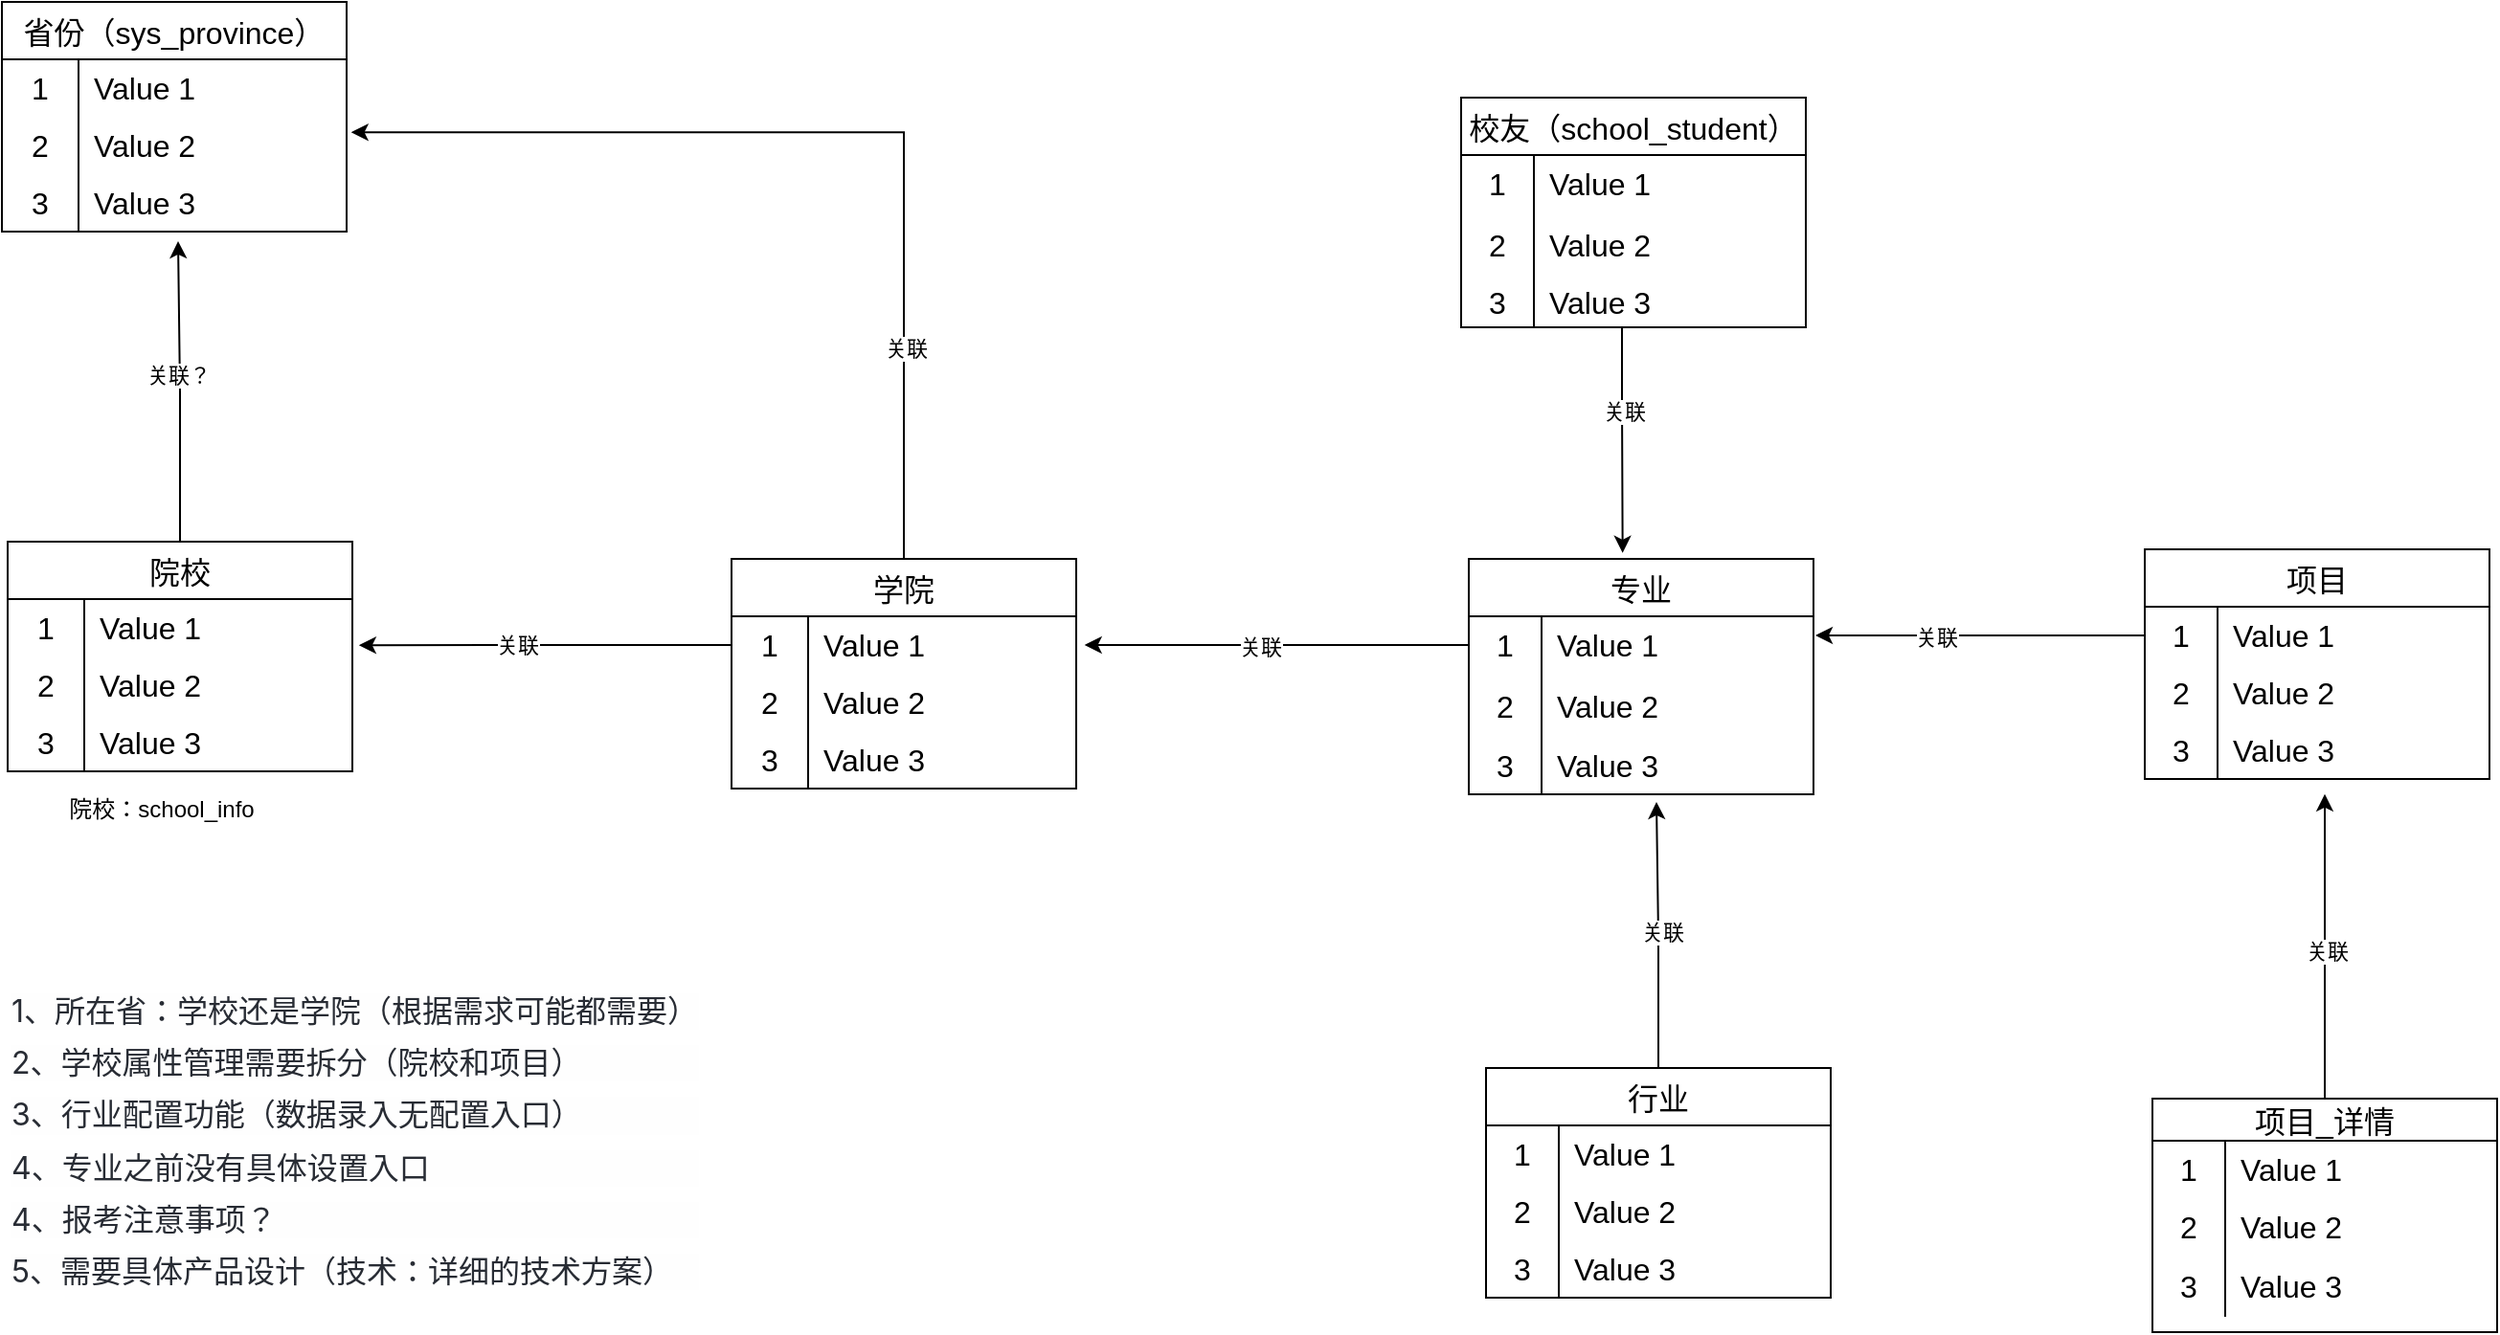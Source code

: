 <mxfile version="24.6.4" type="github">
  <diagram name="第 1 页" id="_2S_l4udbr8_1Qi7zx12">
    <mxGraphModel dx="2047" dy="893" grid="0" gridSize="10" guides="1" tooltips="1" connect="1" arrows="1" fold="1" page="0" pageScale="1" pageWidth="827" pageHeight="1169" math="0" shadow="0">
      <root>
        <mxCell id="0" />
        <mxCell id="1" parent="0" />
        <mxCell id="Lr1y2U5d5tynOkp158Cg-46" style="edgeStyle=orthogonalEdgeStyle;rounded=0;orthogonalLoop=1;jettySize=auto;html=1;" edge="1" parent="1" source="Lr1y2U5d5tynOkp158Cg-15">
          <mxGeometry relative="1" as="geometry">
            <mxPoint x="-40" y="168" as="targetPoint" />
          </mxGeometry>
        </mxCell>
        <mxCell id="Lr1y2U5d5tynOkp158Cg-47" value="关联？" style="edgeLabel;html=1;align=center;verticalAlign=middle;resizable=0;points=[];" vertex="1" connectable="0" parent="Lr1y2U5d5tynOkp158Cg-46">
          <mxGeometry x="0.11" y="1" relative="1" as="geometry">
            <mxPoint as="offset" />
          </mxGeometry>
        </mxCell>
        <mxCell id="Lr1y2U5d5tynOkp158Cg-15" value="院校" style="shape=table;startSize=30;container=1;collapsible=0;childLayout=tableLayout;fixedRows=1;rowLines=0;fontStyle=0;strokeColor=default;fontSize=16;" vertex="1" parent="1">
          <mxGeometry x="-129" y="325" width="180" height="120" as="geometry" />
        </mxCell>
        <mxCell id="Lr1y2U5d5tynOkp158Cg-16" value="" style="shape=tableRow;horizontal=0;startSize=0;swimlaneHead=0;swimlaneBody=0;top=0;left=0;bottom=0;right=0;collapsible=0;dropTarget=0;fillColor=none;points=[[0,0.5],[1,0.5]];portConstraint=eastwest;strokeColor=inherit;fontSize=16;" vertex="1" parent="Lr1y2U5d5tynOkp158Cg-15">
          <mxGeometry y="30" width="180" height="30" as="geometry" />
        </mxCell>
        <mxCell id="Lr1y2U5d5tynOkp158Cg-17" value="1" style="shape=partialRectangle;html=1;whiteSpace=wrap;connectable=0;fillColor=none;top=0;left=0;bottom=0;right=0;overflow=hidden;pointerEvents=1;strokeColor=inherit;fontSize=16;" vertex="1" parent="Lr1y2U5d5tynOkp158Cg-16">
          <mxGeometry width="40" height="30" as="geometry">
            <mxRectangle width="40" height="30" as="alternateBounds" />
          </mxGeometry>
        </mxCell>
        <mxCell id="Lr1y2U5d5tynOkp158Cg-18" value="Value 1" style="shape=partialRectangle;html=1;whiteSpace=wrap;connectable=0;fillColor=none;top=0;left=0;bottom=0;right=0;align=left;spacingLeft=6;overflow=hidden;strokeColor=inherit;fontSize=16;" vertex="1" parent="Lr1y2U5d5tynOkp158Cg-16">
          <mxGeometry x="40" width="140" height="30" as="geometry">
            <mxRectangle width="140" height="30" as="alternateBounds" />
          </mxGeometry>
        </mxCell>
        <mxCell id="Lr1y2U5d5tynOkp158Cg-19" value="" style="shape=tableRow;horizontal=0;startSize=0;swimlaneHead=0;swimlaneBody=0;top=0;left=0;bottom=0;right=0;collapsible=0;dropTarget=0;fillColor=none;points=[[0,0.5],[1,0.5]];portConstraint=eastwest;strokeColor=inherit;fontSize=16;" vertex="1" parent="Lr1y2U5d5tynOkp158Cg-15">
          <mxGeometry y="60" width="180" height="30" as="geometry" />
        </mxCell>
        <mxCell id="Lr1y2U5d5tynOkp158Cg-20" value="2" style="shape=partialRectangle;html=1;whiteSpace=wrap;connectable=0;fillColor=none;top=0;left=0;bottom=0;right=0;overflow=hidden;strokeColor=inherit;fontSize=16;" vertex="1" parent="Lr1y2U5d5tynOkp158Cg-19">
          <mxGeometry width="40" height="30" as="geometry">
            <mxRectangle width="40" height="30" as="alternateBounds" />
          </mxGeometry>
        </mxCell>
        <mxCell id="Lr1y2U5d5tynOkp158Cg-21" value="Value 2" style="shape=partialRectangle;html=1;whiteSpace=wrap;connectable=0;fillColor=none;top=0;left=0;bottom=0;right=0;align=left;spacingLeft=6;overflow=hidden;strokeColor=inherit;fontSize=16;" vertex="1" parent="Lr1y2U5d5tynOkp158Cg-19">
          <mxGeometry x="40" width="140" height="30" as="geometry">
            <mxRectangle width="140" height="30" as="alternateBounds" />
          </mxGeometry>
        </mxCell>
        <mxCell id="Lr1y2U5d5tynOkp158Cg-22" value="" style="shape=tableRow;horizontal=0;startSize=0;swimlaneHead=0;swimlaneBody=0;top=0;left=0;bottom=0;right=0;collapsible=0;dropTarget=0;fillColor=none;points=[[0,0.5],[1,0.5]];portConstraint=eastwest;strokeColor=inherit;fontSize=16;" vertex="1" parent="Lr1y2U5d5tynOkp158Cg-15">
          <mxGeometry y="90" width="180" height="30" as="geometry" />
        </mxCell>
        <mxCell id="Lr1y2U5d5tynOkp158Cg-23" value="3" style="shape=partialRectangle;html=1;whiteSpace=wrap;connectable=0;fillColor=none;top=0;left=0;bottom=0;right=0;overflow=hidden;strokeColor=inherit;fontSize=16;" vertex="1" parent="Lr1y2U5d5tynOkp158Cg-22">
          <mxGeometry width="40" height="30" as="geometry">
            <mxRectangle width="40" height="30" as="alternateBounds" />
          </mxGeometry>
        </mxCell>
        <mxCell id="Lr1y2U5d5tynOkp158Cg-24" value="Value 3" style="shape=partialRectangle;html=1;whiteSpace=wrap;connectable=0;fillColor=none;top=0;left=0;bottom=0;right=0;align=left;spacingLeft=6;overflow=hidden;strokeColor=inherit;fontSize=16;" vertex="1" parent="Lr1y2U5d5tynOkp158Cg-22">
          <mxGeometry x="40" width="140" height="30" as="geometry">
            <mxRectangle width="140" height="30" as="alternateBounds" />
          </mxGeometry>
        </mxCell>
        <mxCell id="Lr1y2U5d5tynOkp158Cg-36" value="省份（sys_province）" style="shape=table;startSize=30;container=1;collapsible=0;childLayout=tableLayout;fixedRows=1;rowLines=0;fontStyle=0;strokeColor=default;fontSize=16;" vertex="1" parent="1">
          <mxGeometry x="-132" y="43" width="180" height="120" as="geometry" />
        </mxCell>
        <mxCell id="Lr1y2U5d5tynOkp158Cg-37" value="" style="shape=tableRow;horizontal=0;startSize=0;swimlaneHead=0;swimlaneBody=0;top=0;left=0;bottom=0;right=0;collapsible=0;dropTarget=0;fillColor=none;points=[[0,0.5],[1,0.5]];portConstraint=eastwest;strokeColor=inherit;fontSize=16;" vertex="1" parent="Lr1y2U5d5tynOkp158Cg-36">
          <mxGeometry y="30" width="180" height="30" as="geometry" />
        </mxCell>
        <mxCell id="Lr1y2U5d5tynOkp158Cg-38" value="1" style="shape=partialRectangle;html=1;whiteSpace=wrap;connectable=0;fillColor=none;top=0;left=0;bottom=0;right=0;overflow=hidden;pointerEvents=1;strokeColor=inherit;fontSize=16;" vertex="1" parent="Lr1y2U5d5tynOkp158Cg-37">
          <mxGeometry width="40" height="30" as="geometry">
            <mxRectangle width="40" height="30" as="alternateBounds" />
          </mxGeometry>
        </mxCell>
        <mxCell id="Lr1y2U5d5tynOkp158Cg-39" value="Value 1" style="shape=partialRectangle;html=1;whiteSpace=wrap;connectable=0;fillColor=none;top=0;left=0;bottom=0;right=0;align=left;spacingLeft=6;overflow=hidden;strokeColor=inherit;fontSize=16;" vertex="1" parent="Lr1y2U5d5tynOkp158Cg-37">
          <mxGeometry x="40" width="140" height="30" as="geometry">
            <mxRectangle width="140" height="30" as="alternateBounds" />
          </mxGeometry>
        </mxCell>
        <mxCell id="Lr1y2U5d5tynOkp158Cg-40" value="" style="shape=tableRow;horizontal=0;startSize=0;swimlaneHead=0;swimlaneBody=0;top=0;left=0;bottom=0;right=0;collapsible=0;dropTarget=0;fillColor=none;points=[[0,0.5],[1,0.5]];portConstraint=eastwest;strokeColor=inherit;fontSize=16;" vertex="1" parent="Lr1y2U5d5tynOkp158Cg-36">
          <mxGeometry y="60" width="180" height="30" as="geometry" />
        </mxCell>
        <mxCell id="Lr1y2U5d5tynOkp158Cg-41" value="2" style="shape=partialRectangle;html=1;whiteSpace=wrap;connectable=0;fillColor=none;top=0;left=0;bottom=0;right=0;overflow=hidden;strokeColor=inherit;fontSize=16;" vertex="1" parent="Lr1y2U5d5tynOkp158Cg-40">
          <mxGeometry width="40" height="30" as="geometry">
            <mxRectangle width="40" height="30" as="alternateBounds" />
          </mxGeometry>
        </mxCell>
        <mxCell id="Lr1y2U5d5tynOkp158Cg-42" value="Value 2" style="shape=partialRectangle;html=1;whiteSpace=wrap;connectable=0;fillColor=none;top=0;left=0;bottom=0;right=0;align=left;spacingLeft=6;overflow=hidden;strokeColor=inherit;fontSize=16;" vertex="1" parent="Lr1y2U5d5tynOkp158Cg-40">
          <mxGeometry x="40" width="140" height="30" as="geometry">
            <mxRectangle width="140" height="30" as="alternateBounds" />
          </mxGeometry>
        </mxCell>
        <mxCell id="Lr1y2U5d5tynOkp158Cg-43" value="" style="shape=tableRow;horizontal=0;startSize=0;swimlaneHead=0;swimlaneBody=0;top=0;left=0;bottom=0;right=0;collapsible=0;dropTarget=0;fillColor=none;points=[[0,0.5],[1,0.5]];portConstraint=eastwest;strokeColor=inherit;fontSize=16;" vertex="1" parent="Lr1y2U5d5tynOkp158Cg-36">
          <mxGeometry y="90" width="180" height="30" as="geometry" />
        </mxCell>
        <mxCell id="Lr1y2U5d5tynOkp158Cg-44" value="3" style="shape=partialRectangle;html=1;whiteSpace=wrap;connectable=0;fillColor=none;top=0;left=0;bottom=0;right=0;overflow=hidden;strokeColor=inherit;fontSize=16;" vertex="1" parent="Lr1y2U5d5tynOkp158Cg-43">
          <mxGeometry width="40" height="30" as="geometry">
            <mxRectangle width="40" height="30" as="alternateBounds" />
          </mxGeometry>
        </mxCell>
        <mxCell id="Lr1y2U5d5tynOkp158Cg-45" value="Value 3" style="shape=partialRectangle;html=1;whiteSpace=wrap;connectable=0;fillColor=none;top=0;left=0;bottom=0;right=0;align=left;spacingLeft=6;overflow=hidden;strokeColor=inherit;fontSize=16;" vertex="1" parent="Lr1y2U5d5tynOkp158Cg-43">
          <mxGeometry x="40" width="140" height="30" as="geometry">
            <mxRectangle width="140" height="30" as="alternateBounds" />
          </mxGeometry>
        </mxCell>
        <mxCell id="Lr1y2U5d5tynOkp158Cg-48" value="学院" style="shape=table;startSize=30;container=1;collapsible=0;childLayout=tableLayout;fixedRows=1;rowLines=0;fontStyle=0;strokeColor=default;fontSize=16;" vertex="1" parent="1">
          <mxGeometry x="249" y="334" width="180" height="120" as="geometry" />
        </mxCell>
        <mxCell id="Lr1y2U5d5tynOkp158Cg-49" value="" style="shape=tableRow;horizontal=0;startSize=0;swimlaneHead=0;swimlaneBody=0;top=0;left=0;bottom=0;right=0;collapsible=0;dropTarget=0;fillColor=none;points=[[0,0.5],[1,0.5]];portConstraint=eastwest;strokeColor=inherit;fontSize=16;" vertex="1" parent="Lr1y2U5d5tynOkp158Cg-48">
          <mxGeometry y="30" width="180" height="30" as="geometry" />
        </mxCell>
        <mxCell id="Lr1y2U5d5tynOkp158Cg-50" value="1" style="shape=partialRectangle;html=1;whiteSpace=wrap;connectable=0;fillColor=none;top=0;left=0;bottom=0;right=0;overflow=hidden;pointerEvents=1;strokeColor=inherit;fontSize=16;" vertex="1" parent="Lr1y2U5d5tynOkp158Cg-49">
          <mxGeometry width="40" height="30" as="geometry">
            <mxRectangle width="40" height="30" as="alternateBounds" />
          </mxGeometry>
        </mxCell>
        <mxCell id="Lr1y2U5d5tynOkp158Cg-51" value="Value 1" style="shape=partialRectangle;html=1;whiteSpace=wrap;connectable=0;fillColor=none;top=0;left=0;bottom=0;right=0;align=left;spacingLeft=6;overflow=hidden;strokeColor=inherit;fontSize=16;" vertex="1" parent="Lr1y2U5d5tynOkp158Cg-49">
          <mxGeometry x="40" width="140" height="30" as="geometry">
            <mxRectangle width="140" height="30" as="alternateBounds" />
          </mxGeometry>
        </mxCell>
        <mxCell id="Lr1y2U5d5tynOkp158Cg-52" value="" style="shape=tableRow;horizontal=0;startSize=0;swimlaneHead=0;swimlaneBody=0;top=0;left=0;bottom=0;right=0;collapsible=0;dropTarget=0;fillColor=none;points=[[0,0.5],[1,0.5]];portConstraint=eastwest;strokeColor=inherit;fontSize=16;" vertex="1" parent="Lr1y2U5d5tynOkp158Cg-48">
          <mxGeometry y="60" width="180" height="30" as="geometry" />
        </mxCell>
        <mxCell id="Lr1y2U5d5tynOkp158Cg-53" value="2" style="shape=partialRectangle;html=1;whiteSpace=wrap;connectable=0;fillColor=none;top=0;left=0;bottom=0;right=0;overflow=hidden;strokeColor=inherit;fontSize=16;" vertex="1" parent="Lr1y2U5d5tynOkp158Cg-52">
          <mxGeometry width="40" height="30" as="geometry">
            <mxRectangle width="40" height="30" as="alternateBounds" />
          </mxGeometry>
        </mxCell>
        <mxCell id="Lr1y2U5d5tynOkp158Cg-54" value="Value 2" style="shape=partialRectangle;html=1;whiteSpace=wrap;connectable=0;fillColor=none;top=0;left=0;bottom=0;right=0;align=left;spacingLeft=6;overflow=hidden;strokeColor=inherit;fontSize=16;" vertex="1" parent="Lr1y2U5d5tynOkp158Cg-52">
          <mxGeometry x="40" width="140" height="30" as="geometry">
            <mxRectangle width="140" height="30" as="alternateBounds" />
          </mxGeometry>
        </mxCell>
        <mxCell id="Lr1y2U5d5tynOkp158Cg-55" value="" style="shape=tableRow;horizontal=0;startSize=0;swimlaneHead=0;swimlaneBody=0;top=0;left=0;bottom=0;right=0;collapsible=0;dropTarget=0;fillColor=none;points=[[0,0.5],[1,0.5]];portConstraint=eastwest;strokeColor=inherit;fontSize=16;" vertex="1" parent="Lr1y2U5d5tynOkp158Cg-48">
          <mxGeometry y="90" width="180" height="30" as="geometry" />
        </mxCell>
        <mxCell id="Lr1y2U5d5tynOkp158Cg-56" value="3" style="shape=partialRectangle;html=1;whiteSpace=wrap;connectable=0;fillColor=none;top=0;left=0;bottom=0;right=0;overflow=hidden;strokeColor=inherit;fontSize=16;" vertex="1" parent="Lr1y2U5d5tynOkp158Cg-55">
          <mxGeometry width="40" height="30" as="geometry">
            <mxRectangle width="40" height="30" as="alternateBounds" />
          </mxGeometry>
        </mxCell>
        <mxCell id="Lr1y2U5d5tynOkp158Cg-57" value="Value 3" style="shape=partialRectangle;html=1;whiteSpace=wrap;connectable=0;fillColor=none;top=0;left=0;bottom=0;right=0;align=left;spacingLeft=6;overflow=hidden;strokeColor=inherit;fontSize=16;" vertex="1" parent="Lr1y2U5d5tynOkp158Cg-55">
          <mxGeometry x="40" width="140" height="30" as="geometry">
            <mxRectangle width="140" height="30" as="alternateBounds" />
          </mxGeometry>
        </mxCell>
        <mxCell id="Lr1y2U5d5tynOkp158Cg-60" style="edgeStyle=orthogonalEdgeStyle;rounded=0;orthogonalLoop=1;jettySize=auto;html=1;entryX=1.019;entryY=0.804;entryDx=0;entryDy=0;entryPerimeter=0;" edge="1" parent="1" source="Lr1y2U5d5tynOkp158Cg-49" target="Lr1y2U5d5tynOkp158Cg-16">
          <mxGeometry relative="1" as="geometry" />
        </mxCell>
        <mxCell id="Lr1y2U5d5tynOkp158Cg-61" value="关联" style="edgeLabel;html=1;align=center;verticalAlign=middle;resizable=0;points=[];" vertex="1" connectable="0" parent="Lr1y2U5d5tynOkp158Cg-60">
          <mxGeometry x="0.155" relative="1" as="geometry">
            <mxPoint as="offset" />
          </mxGeometry>
        </mxCell>
        <mxCell id="Lr1y2U5d5tynOkp158Cg-62" value="专业" style="shape=table;startSize=30;container=1;collapsible=0;childLayout=tableLayout;fixedRows=1;rowLines=0;fontStyle=0;strokeColor=default;fontSize=16;" vertex="1" parent="1">
          <mxGeometry x="634" y="334" width="180" height="123" as="geometry" />
        </mxCell>
        <mxCell id="Lr1y2U5d5tynOkp158Cg-63" value="" style="shape=tableRow;horizontal=0;startSize=0;swimlaneHead=0;swimlaneBody=0;top=0;left=0;bottom=0;right=0;collapsible=0;dropTarget=0;fillColor=none;points=[[0,0.5],[1,0.5]];portConstraint=eastwest;strokeColor=inherit;fontSize=16;" vertex="1" parent="Lr1y2U5d5tynOkp158Cg-62">
          <mxGeometry y="30" width="180" height="30" as="geometry" />
        </mxCell>
        <mxCell id="Lr1y2U5d5tynOkp158Cg-64" value="1" style="shape=partialRectangle;html=1;whiteSpace=wrap;connectable=0;fillColor=none;top=0;left=0;bottom=0;right=0;overflow=hidden;pointerEvents=1;strokeColor=inherit;fontSize=16;" vertex="1" parent="Lr1y2U5d5tynOkp158Cg-63">
          <mxGeometry width="38" height="30" as="geometry">
            <mxRectangle width="38" height="30" as="alternateBounds" />
          </mxGeometry>
        </mxCell>
        <mxCell id="Lr1y2U5d5tynOkp158Cg-65" value="Value 1" style="shape=partialRectangle;html=1;whiteSpace=wrap;connectable=0;fillColor=none;top=0;left=0;bottom=0;right=0;align=left;spacingLeft=6;overflow=hidden;strokeColor=inherit;fontSize=16;" vertex="1" parent="Lr1y2U5d5tynOkp158Cg-63">
          <mxGeometry x="38" width="142" height="30" as="geometry">
            <mxRectangle width="142" height="30" as="alternateBounds" />
          </mxGeometry>
        </mxCell>
        <mxCell id="Lr1y2U5d5tynOkp158Cg-66" value="" style="shape=tableRow;horizontal=0;startSize=0;swimlaneHead=0;swimlaneBody=0;top=0;left=0;bottom=0;right=0;collapsible=0;dropTarget=0;fillColor=none;points=[[0,0.5],[1,0.5]];portConstraint=eastwest;strokeColor=inherit;fontSize=16;" vertex="1" parent="Lr1y2U5d5tynOkp158Cg-62">
          <mxGeometry y="60" width="180" height="33" as="geometry" />
        </mxCell>
        <mxCell id="Lr1y2U5d5tynOkp158Cg-67" value="2" style="shape=partialRectangle;html=1;whiteSpace=wrap;connectable=0;fillColor=none;top=0;left=0;bottom=0;right=0;overflow=hidden;strokeColor=inherit;fontSize=16;" vertex="1" parent="Lr1y2U5d5tynOkp158Cg-66">
          <mxGeometry width="38" height="33" as="geometry">
            <mxRectangle width="38" height="33" as="alternateBounds" />
          </mxGeometry>
        </mxCell>
        <mxCell id="Lr1y2U5d5tynOkp158Cg-68" value="Value 2" style="shape=partialRectangle;html=1;whiteSpace=wrap;connectable=0;fillColor=none;top=0;left=0;bottom=0;right=0;align=left;spacingLeft=6;overflow=hidden;strokeColor=inherit;fontSize=16;" vertex="1" parent="Lr1y2U5d5tynOkp158Cg-66">
          <mxGeometry x="38" width="142" height="33" as="geometry">
            <mxRectangle width="142" height="33" as="alternateBounds" />
          </mxGeometry>
        </mxCell>
        <mxCell id="Lr1y2U5d5tynOkp158Cg-69" value="" style="shape=tableRow;horizontal=0;startSize=0;swimlaneHead=0;swimlaneBody=0;top=0;left=0;bottom=0;right=0;collapsible=0;dropTarget=0;fillColor=none;points=[[0,0.5],[1,0.5]];portConstraint=eastwest;strokeColor=inherit;fontSize=16;" vertex="1" parent="Lr1y2U5d5tynOkp158Cg-62">
          <mxGeometry y="93" width="180" height="30" as="geometry" />
        </mxCell>
        <mxCell id="Lr1y2U5d5tynOkp158Cg-70" value="3" style="shape=partialRectangle;html=1;whiteSpace=wrap;connectable=0;fillColor=none;top=0;left=0;bottom=0;right=0;overflow=hidden;strokeColor=inherit;fontSize=16;" vertex="1" parent="Lr1y2U5d5tynOkp158Cg-69">
          <mxGeometry width="38" height="30" as="geometry">
            <mxRectangle width="38" height="30" as="alternateBounds" />
          </mxGeometry>
        </mxCell>
        <mxCell id="Lr1y2U5d5tynOkp158Cg-71" value="Value 3" style="shape=partialRectangle;html=1;whiteSpace=wrap;connectable=0;fillColor=none;top=0;left=0;bottom=0;right=0;align=left;spacingLeft=6;overflow=hidden;strokeColor=inherit;fontSize=16;" vertex="1" parent="Lr1y2U5d5tynOkp158Cg-69">
          <mxGeometry x="38" width="142" height="30" as="geometry">
            <mxRectangle width="142" height="30" as="alternateBounds" />
          </mxGeometry>
        </mxCell>
        <mxCell id="Lr1y2U5d5tynOkp158Cg-73" style="edgeStyle=orthogonalEdgeStyle;rounded=0;orthogonalLoop=1;jettySize=auto;html=1;" edge="1" parent="1" source="Lr1y2U5d5tynOkp158Cg-63">
          <mxGeometry relative="1" as="geometry">
            <mxPoint x="433.337" y="379" as="targetPoint" />
          </mxGeometry>
        </mxCell>
        <mxCell id="Lr1y2U5d5tynOkp158Cg-74" value="关联" style="edgeLabel;html=1;align=center;verticalAlign=middle;resizable=0;points=[];" vertex="1" connectable="0" parent="Lr1y2U5d5tynOkp158Cg-73">
          <mxGeometry x="0.09" relative="1" as="geometry">
            <mxPoint as="offset" />
          </mxGeometry>
        </mxCell>
        <mxCell id="Lr1y2U5d5tynOkp158Cg-77" style="edgeStyle=orthogonalEdgeStyle;rounded=0;orthogonalLoop=1;jettySize=auto;html=1;entryX=1.013;entryY=0.271;entryDx=0;entryDy=0;entryPerimeter=0;" edge="1" parent="1" source="Lr1y2U5d5tynOkp158Cg-48" target="Lr1y2U5d5tynOkp158Cg-40">
          <mxGeometry relative="1" as="geometry">
            <Array as="points">
              <mxPoint x="339" y="111" />
            </Array>
          </mxGeometry>
        </mxCell>
        <mxCell id="Lr1y2U5d5tynOkp158Cg-78" value="关联" style="edgeLabel;html=1;align=center;verticalAlign=middle;resizable=0;points=[];" vertex="1" connectable="0" parent="Lr1y2U5d5tynOkp158Cg-77">
          <mxGeometry x="-0.57" y="-1" relative="1" as="geometry">
            <mxPoint as="offset" />
          </mxGeometry>
        </mxCell>
        <mxCell id="Lr1y2U5d5tynOkp158Cg-79" value="院校：school_info" style="text;html=1;align=center;verticalAlign=middle;resizable=0;points=[];autosize=1;strokeColor=none;fillColor=none;" vertex="1" parent="1">
          <mxGeometry x="-107" y="452" width="115" height="26" as="geometry" />
        </mxCell>
        <mxCell id="Lr1y2U5d5tynOkp158Cg-80" value="项目" style="shape=table;startSize=30;container=1;collapsible=0;childLayout=tableLayout;fixedRows=1;rowLines=0;fontStyle=0;strokeColor=default;fontSize=16;" vertex="1" parent="1">
          <mxGeometry x="987" y="329" width="180" height="120" as="geometry" />
        </mxCell>
        <mxCell id="Lr1y2U5d5tynOkp158Cg-81" value="" style="shape=tableRow;horizontal=0;startSize=0;swimlaneHead=0;swimlaneBody=0;top=0;left=0;bottom=0;right=0;collapsible=0;dropTarget=0;fillColor=none;points=[[0,0.5],[1,0.5]];portConstraint=eastwest;strokeColor=inherit;fontSize=16;" vertex="1" parent="Lr1y2U5d5tynOkp158Cg-80">
          <mxGeometry y="30" width="180" height="30" as="geometry" />
        </mxCell>
        <mxCell id="Lr1y2U5d5tynOkp158Cg-82" value="1" style="shape=partialRectangle;html=1;whiteSpace=wrap;connectable=0;fillColor=none;top=0;left=0;bottom=0;right=0;overflow=hidden;pointerEvents=1;strokeColor=inherit;fontSize=16;" vertex="1" parent="Lr1y2U5d5tynOkp158Cg-81">
          <mxGeometry width="38" height="30" as="geometry">
            <mxRectangle width="38" height="30" as="alternateBounds" />
          </mxGeometry>
        </mxCell>
        <mxCell id="Lr1y2U5d5tynOkp158Cg-83" value="Value 1" style="shape=partialRectangle;html=1;whiteSpace=wrap;connectable=0;fillColor=none;top=0;left=0;bottom=0;right=0;align=left;spacingLeft=6;overflow=hidden;strokeColor=inherit;fontSize=16;" vertex="1" parent="Lr1y2U5d5tynOkp158Cg-81">
          <mxGeometry x="38" width="142" height="30" as="geometry">
            <mxRectangle width="142" height="30" as="alternateBounds" />
          </mxGeometry>
        </mxCell>
        <mxCell id="Lr1y2U5d5tynOkp158Cg-84" value="" style="shape=tableRow;horizontal=0;startSize=0;swimlaneHead=0;swimlaneBody=0;top=0;left=0;bottom=0;right=0;collapsible=0;dropTarget=0;fillColor=none;points=[[0,0.5],[1,0.5]];portConstraint=eastwest;strokeColor=inherit;fontSize=16;" vertex="1" parent="Lr1y2U5d5tynOkp158Cg-80">
          <mxGeometry y="60" width="180" height="30" as="geometry" />
        </mxCell>
        <mxCell id="Lr1y2U5d5tynOkp158Cg-85" value="2" style="shape=partialRectangle;html=1;whiteSpace=wrap;connectable=0;fillColor=none;top=0;left=0;bottom=0;right=0;overflow=hidden;strokeColor=inherit;fontSize=16;" vertex="1" parent="Lr1y2U5d5tynOkp158Cg-84">
          <mxGeometry width="38" height="30" as="geometry">
            <mxRectangle width="38" height="30" as="alternateBounds" />
          </mxGeometry>
        </mxCell>
        <mxCell id="Lr1y2U5d5tynOkp158Cg-86" value="Value 2" style="shape=partialRectangle;html=1;whiteSpace=wrap;connectable=0;fillColor=none;top=0;left=0;bottom=0;right=0;align=left;spacingLeft=6;overflow=hidden;strokeColor=inherit;fontSize=16;" vertex="1" parent="Lr1y2U5d5tynOkp158Cg-84">
          <mxGeometry x="38" width="142" height="30" as="geometry">
            <mxRectangle width="142" height="30" as="alternateBounds" />
          </mxGeometry>
        </mxCell>
        <mxCell id="Lr1y2U5d5tynOkp158Cg-87" value="" style="shape=tableRow;horizontal=0;startSize=0;swimlaneHead=0;swimlaneBody=0;top=0;left=0;bottom=0;right=0;collapsible=0;dropTarget=0;fillColor=none;points=[[0,0.5],[1,0.5]];portConstraint=eastwest;strokeColor=inherit;fontSize=16;" vertex="1" parent="Lr1y2U5d5tynOkp158Cg-80">
          <mxGeometry y="90" width="180" height="30" as="geometry" />
        </mxCell>
        <mxCell id="Lr1y2U5d5tynOkp158Cg-88" value="3" style="shape=partialRectangle;html=1;whiteSpace=wrap;connectable=0;fillColor=none;top=0;left=0;bottom=0;right=0;overflow=hidden;strokeColor=inherit;fontSize=16;" vertex="1" parent="Lr1y2U5d5tynOkp158Cg-87">
          <mxGeometry width="38" height="30" as="geometry">
            <mxRectangle width="38" height="30" as="alternateBounds" />
          </mxGeometry>
        </mxCell>
        <mxCell id="Lr1y2U5d5tynOkp158Cg-89" value="Value 3" style="shape=partialRectangle;html=1;whiteSpace=wrap;connectable=0;fillColor=none;top=0;left=0;bottom=0;right=0;align=left;spacingLeft=6;overflow=hidden;strokeColor=inherit;fontSize=16;" vertex="1" parent="Lr1y2U5d5tynOkp158Cg-87">
          <mxGeometry x="38" width="142" height="30" as="geometry">
            <mxRectangle width="142" height="30" as="alternateBounds" />
          </mxGeometry>
        </mxCell>
        <mxCell id="Lr1y2U5d5tynOkp158Cg-96" style="edgeStyle=orthogonalEdgeStyle;rounded=0;orthogonalLoop=1;jettySize=auto;html=1;" edge="1" parent="1" source="Lr1y2U5d5tynOkp158Cg-81">
          <mxGeometry relative="1" as="geometry">
            <mxPoint x="815" y="374" as="targetPoint" />
          </mxGeometry>
        </mxCell>
        <mxCell id="Lr1y2U5d5tynOkp158Cg-97" value="关联" style="edgeLabel;html=1;align=center;verticalAlign=middle;resizable=0;points=[];" vertex="1" connectable="0" parent="Lr1y2U5d5tynOkp158Cg-96">
          <mxGeometry x="0.271" relative="1" as="geometry">
            <mxPoint as="offset" />
          </mxGeometry>
        </mxCell>
        <mxCell id="Lr1y2U5d5tynOkp158Cg-127" style="edgeStyle=orthogonalEdgeStyle;rounded=0;orthogonalLoop=1;jettySize=auto;html=1;" edge="1" parent="1" source="Lr1y2U5d5tynOkp158Cg-98">
          <mxGeometry relative="1" as="geometry">
            <mxPoint x="1081" y="456.903" as="targetPoint" />
          </mxGeometry>
        </mxCell>
        <mxCell id="Lr1y2U5d5tynOkp158Cg-128" value="关联" style="edgeLabel;html=1;align=center;verticalAlign=middle;resizable=0;points=[];" vertex="1" connectable="0" parent="Lr1y2U5d5tynOkp158Cg-127">
          <mxGeometry x="-0.034" y="-1" relative="1" as="geometry">
            <mxPoint as="offset" />
          </mxGeometry>
        </mxCell>
        <mxCell id="Lr1y2U5d5tynOkp158Cg-98" value="项目_详情" style="shape=table;startSize=22;container=1;collapsible=0;childLayout=tableLayout;fixedRows=1;rowLines=0;fontStyle=0;strokeColor=default;fontSize=16;" vertex="1" parent="1">
          <mxGeometry x="991" y="616" width="180" height="122" as="geometry" />
        </mxCell>
        <mxCell id="Lr1y2U5d5tynOkp158Cg-99" value="" style="shape=tableRow;horizontal=0;startSize=0;swimlaneHead=0;swimlaneBody=0;top=0;left=0;bottom=0;right=0;collapsible=0;dropTarget=0;fillColor=none;points=[[0,0.5],[1,0.5]];portConstraint=eastwest;strokeColor=inherit;fontSize=16;" vertex="1" parent="Lr1y2U5d5tynOkp158Cg-98">
          <mxGeometry y="22" width="180" height="30" as="geometry" />
        </mxCell>
        <mxCell id="Lr1y2U5d5tynOkp158Cg-100" value="1" style="shape=partialRectangle;html=1;whiteSpace=wrap;connectable=0;fillColor=none;top=0;left=0;bottom=0;right=0;overflow=hidden;pointerEvents=1;strokeColor=inherit;fontSize=16;" vertex="1" parent="Lr1y2U5d5tynOkp158Cg-99">
          <mxGeometry width="38" height="30" as="geometry">
            <mxRectangle width="38" height="30" as="alternateBounds" />
          </mxGeometry>
        </mxCell>
        <mxCell id="Lr1y2U5d5tynOkp158Cg-101" value="Value 1" style="shape=partialRectangle;html=1;whiteSpace=wrap;connectable=0;fillColor=none;top=0;left=0;bottom=0;right=0;align=left;spacingLeft=6;overflow=hidden;strokeColor=inherit;fontSize=16;" vertex="1" parent="Lr1y2U5d5tynOkp158Cg-99">
          <mxGeometry x="38" width="142" height="30" as="geometry">
            <mxRectangle width="142" height="30" as="alternateBounds" />
          </mxGeometry>
        </mxCell>
        <mxCell id="Lr1y2U5d5tynOkp158Cg-102" value="" style="shape=tableRow;horizontal=0;startSize=0;swimlaneHead=0;swimlaneBody=0;top=0;left=0;bottom=0;right=0;collapsible=0;dropTarget=0;fillColor=none;points=[[0,0.5],[1,0.5]];portConstraint=eastwest;strokeColor=inherit;fontSize=16;" vertex="1" parent="Lr1y2U5d5tynOkp158Cg-98">
          <mxGeometry y="52" width="180" height="30" as="geometry" />
        </mxCell>
        <mxCell id="Lr1y2U5d5tynOkp158Cg-103" value="2" style="shape=partialRectangle;html=1;whiteSpace=wrap;connectable=0;fillColor=none;top=0;left=0;bottom=0;right=0;overflow=hidden;strokeColor=inherit;fontSize=16;" vertex="1" parent="Lr1y2U5d5tynOkp158Cg-102">
          <mxGeometry width="38" height="30" as="geometry">
            <mxRectangle width="38" height="30" as="alternateBounds" />
          </mxGeometry>
        </mxCell>
        <mxCell id="Lr1y2U5d5tynOkp158Cg-104" value="Value 2" style="shape=partialRectangle;html=1;whiteSpace=wrap;connectable=0;fillColor=none;top=0;left=0;bottom=0;right=0;align=left;spacingLeft=6;overflow=hidden;strokeColor=inherit;fontSize=16;" vertex="1" parent="Lr1y2U5d5tynOkp158Cg-102">
          <mxGeometry x="38" width="142" height="30" as="geometry">
            <mxRectangle width="142" height="30" as="alternateBounds" />
          </mxGeometry>
        </mxCell>
        <mxCell id="Lr1y2U5d5tynOkp158Cg-105" value="" style="shape=tableRow;horizontal=0;startSize=0;swimlaneHead=0;swimlaneBody=0;top=0;left=0;bottom=0;right=0;collapsible=0;dropTarget=0;fillColor=none;points=[[0,0.5],[1,0.5]];portConstraint=eastwest;strokeColor=inherit;fontSize=16;" vertex="1" parent="Lr1y2U5d5tynOkp158Cg-98">
          <mxGeometry y="82" width="180" height="32" as="geometry" />
        </mxCell>
        <mxCell id="Lr1y2U5d5tynOkp158Cg-106" value="3" style="shape=partialRectangle;html=1;whiteSpace=wrap;connectable=0;fillColor=none;top=0;left=0;bottom=0;right=0;overflow=hidden;strokeColor=inherit;fontSize=16;" vertex="1" parent="Lr1y2U5d5tynOkp158Cg-105">
          <mxGeometry width="38" height="32" as="geometry">
            <mxRectangle width="38" height="32" as="alternateBounds" />
          </mxGeometry>
        </mxCell>
        <mxCell id="Lr1y2U5d5tynOkp158Cg-107" value="Value 3" style="shape=partialRectangle;html=1;whiteSpace=wrap;connectable=0;fillColor=none;top=0;left=0;bottom=0;right=0;align=left;spacingLeft=6;overflow=hidden;strokeColor=inherit;fontSize=16;" vertex="1" parent="Lr1y2U5d5tynOkp158Cg-105">
          <mxGeometry x="38" width="142" height="32" as="geometry">
            <mxRectangle width="142" height="32" as="alternateBounds" />
          </mxGeometry>
        </mxCell>
        <mxCell id="Lr1y2U5d5tynOkp158Cg-142" style="edgeStyle=orthogonalEdgeStyle;rounded=0;orthogonalLoop=1;jettySize=auto;html=1;" edge="1" parent="1" source="Lr1y2U5d5tynOkp158Cg-114">
          <mxGeometry relative="1" as="geometry">
            <mxPoint x="732" y="461" as="targetPoint" />
          </mxGeometry>
        </mxCell>
        <mxCell id="Lr1y2U5d5tynOkp158Cg-144" value="关联" style="edgeLabel;html=1;align=center;verticalAlign=middle;resizable=0;points=[];" vertex="1" connectable="0" parent="Lr1y2U5d5tynOkp158Cg-142">
          <mxGeometry x="0.026" y="-2" relative="1" as="geometry">
            <mxPoint as="offset" />
          </mxGeometry>
        </mxCell>
        <mxCell id="Lr1y2U5d5tynOkp158Cg-114" value="行业" style="shape=table;startSize=30;container=1;collapsible=0;childLayout=tableLayout;fixedRows=1;rowLines=0;fontStyle=0;strokeColor=default;fontSize=16;" vertex="1" parent="1">
          <mxGeometry x="643" y="600" width="180" height="120" as="geometry" />
        </mxCell>
        <mxCell id="Lr1y2U5d5tynOkp158Cg-115" value="" style="shape=tableRow;horizontal=0;startSize=0;swimlaneHead=0;swimlaneBody=0;top=0;left=0;bottom=0;right=0;collapsible=0;dropTarget=0;fillColor=none;points=[[0,0.5],[1,0.5]];portConstraint=eastwest;strokeColor=inherit;fontSize=16;" vertex="1" parent="Lr1y2U5d5tynOkp158Cg-114">
          <mxGeometry y="30" width="180" height="30" as="geometry" />
        </mxCell>
        <mxCell id="Lr1y2U5d5tynOkp158Cg-116" value="1" style="shape=partialRectangle;html=1;whiteSpace=wrap;connectable=0;fillColor=none;top=0;left=0;bottom=0;right=0;overflow=hidden;pointerEvents=1;strokeColor=inherit;fontSize=16;" vertex="1" parent="Lr1y2U5d5tynOkp158Cg-115">
          <mxGeometry width="38" height="30" as="geometry">
            <mxRectangle width="38" height="30" as="alternateBounds" />
          </mxGeometry>
        </mxCell>
        <mxCell id="Lr1y2U5d5tynOkp158Cg-117" value="Value 1" style="shape=partialRectangle;html=1;whiteSpace=wrap;connectable=0;fillColor=none;top=0;left=0;bottom=0;right=0;align=left;spacingLeft=6;overflow=hidden;strokeColor=inherit;fontSize=16;" vertex="1" parent="Lr1y2U5d5tynOkp158Cg-115">
          <mxGeometry x="38" width="142" height="30" as="geometry">
            <mxRectangle width="142" height="30" as="alternateBounds" />
          </mxGeometry>
        </mxCell>
        <mxCell id="Lr1y2U5d5tynOkp158Cg-118" value="" style="shape=tableRow;horizontal=0;startSize=0;swimlaneHead=0;swimlaneBody=0;top=0;left=0;bottom=0;right=0;collapsible=0;dropTarget=0;fillColor=none;points=[[0,0.5],[1,0.5]];portConstraint=eastwest;strokeColor=inherit;fontSize=16;" vertex="1" parent="Lr1y2U5d5tynOkp158Cg-114">
          <mxGeometry y="60" width="180" height="30" as="geometry" />
        </mxCell>
        <mxCell id="Lr1y2U5d5tynOkp158Cg-119" value="2" style="shape=partialRectangle;html=1;whiteSpace=wrap;connectable=0;fillColor=none;top=0;left=0;bottom=0;right=0;overflow=hidden;strokeColor=inherit;fontSize=16;" vertex="1" parent="Lr1y2U5d5tynOkp158Cg-118">
          <mxGeometry width="38" height="30" as="geometry">
            <mxRectangle width="38" height="30" as="alternateBounds" />
          </mxGeometry>
        </mxCell>
        <mxCell id="Lr1y2U5d5tynOkp158Cg-120" value="Value 2" style="shape=partialRectangle;html=1;whiteSpace=wrap;connectable=0;fillColor=none;top=0;left=0;bottom=0;right=0;align=left;spacingLeft=6;overflow=hidden;strokeColor=inherit;fontSize=16;" vertex="1" parent="Lr1y2U5d5tynOkp158Cg-118">
          <mxGeometry x="38" width="142" height="30" as="geometry">
            <mxRectangle width="142" height="30" as="alternateBounds" />
          </mxGeometry>
        </mxCell>
        <mxCell id="Lr1y2U5d5tynOkp158Cg-121" value="" style="shape=tableRow;horizontal=0;startSize=0;swimlaneHead=0;swimlaneBody=0;top=0;left=0;bottom=0;right=0;collapsible=0;dropTarget=0;fillColor=none;points=[[0,0.5],[1,0.5]];portConstraint=eastwest;strokeColor=inherit;fontSize=16;" vertex="1" parent="Lr1y2U5d5tynOkp158Cg-114">
          <mxGeometry y="90" width="180" height="30" as="geometry" />
        </mxCell>
        <mxCell id="Lr1y2U5d5tynOkp158Cg-122" value="3" style="shape=partialRectangle;html=1;whiteSpace=wrap;connectable=0;fillColor=none;top=0;left=0;bottom=0;right=0;overflow=hidden;strokeColor=inherit;fontSize=16;" vertex="1" parent="Lr1y2U5d5tynOkp158Cg-121">
          <mxGeometry width="38" height="30" as="geometry">
            <mxRectangle width="38" height="30" as="alternateBounds" />
          </mxGeometry>
        </mxCell>
        <mxCell id="Lr1y2U5d5tynOkp158Cg-123" value="Value 3" style="shape=partialRectangle;html=1;whiteSpace=wrap;connectable=0;fillColor=none;top=0;left=0;bottom=0;right=0;align=left;spacingLeft=6;overflow=hidden;strokeColor=inherit;fontSize=16;" vertex="1" parent="Lr1y2U5d5tynOkp158Cg-121">
          <mxGeometry x="38" width="142" height="30" as="geometry">
            <mxRectangle width="142" height="30" as="alternateBounds" />
          </mxGeometry>
        </mxCell>
        <mxCell id="Lr1y2U5d5tynOkp158Cg-140" style="edgeStyle=orthogonalEdgeStyle;rounded=0;orthogonalLoop=1;jettySize=auto;html=1;" edge="1" parent="1" source="Lr1y2U5d5tynOkp158Cg-129">
          <mxGeometry relative="1" as="geometry">
            <mxPoint x="714.337" y="330.903" as="targetPoint" />
            <Array as="points">
              <mxPoint x="714" y="250" />
              <mxPoint x="714" y="250" />
            </Array>
          </mxGeometry>
        </mxCell>
        <mxCell id="Lr1y2U5d5tynOkp158Cg-141" value="关联" style="edgeLabel;html=1;align=center;verticalAlign=middle;resizable=0;points=[];" vertex="1" connectable="0" parent="Lr1y2U5d5tynOkp158Cg-140">
          <mxGeometry x="-0.255" y="1" relative="1" as="geometry">
            <mxPoint as="offset" />
          </mxGeometry>
        </mxCell>
        <mxCell id="Lr1y2U5d5tynOkp158Cg-129" value="校友（school_student）" style="shape=table;startSize=30;container=1;collapsible=0;childLayout=tableLayout;fixedRows=1;rowLines=0;fontStyle=0;strokeColor=default;fontSize=16;" vertex="1" parent="1">
          <mxGeometry x="630" y="93" width="180" height="120" as="geometry" />
        </mxCell>
        <mxCell id="Lr1y2U5d5tynOkp158Cg-130" value="" style="shape=tableRow;horizontal=0;startSize=0;swimlaneHead=0;swimlaneBody=0;top=0;left=0;bottom=0;right=0;collapsible=0;dropTarget=0;fillColor=none;points=[[0,0.5],[1,0.5]];portConstraint=eastwest;strokeColor=inherit;fontSize=16;" vertex="1" parent="Lr1y2U5d5tynOkp158Cg-129">
          <mxGeometry y="30" width="180" height="30" as="geometry" />
        </mxCell>
        <mxCell id="Lr1y2U5d5tynOkp158Cg-131" value="1" style="shape=partialRectangle;html=1;whiteSpace=wrap;connectable=0;fillColor=none;top=0;left=0;bottom=0;right=0;overflow=hidden;pointerEvents=1;strokeColor=inherit;fontSize=16;" vertex="1" parent="Lr1y2U5d5tynOkp158Cg-130">
          <mxGeometry width="38" height="30" as="geometry">
            <mxRectangle width="38" height="30" as="alternateBounds" />
          </mxGeometry>
        </mxCell>
        <mxCell id="Lr1y2U5d5tynOkp158Cg-132" value="Value 1" style="shape=partialRectangle;html=1;whiteSpace=wrap;connectable=0;fillColor=none;top=0;left=0;bottom=0;right=0;align=left;spacingLeft=6;overflow=hidden;strokeColor=inherit;fontSize=16;" vertex="1" parent="Lr1y2U5d5tynOkp158Cg-130">
          <mxGeometry x="38" width="142" height="30" as="geometry">
            <mxRectangle width="142" height="30" as="alternateBounds" />
          </mxGeometry>
        </mxCell>
        <mxCell id="Lr1y2U5d5tynOkp158Cg-133" value="" style="shape=tableRow;horizontal=0;startSize=0;swimlaneHead=0;swimlaneBody=0;top=0;left=0;bottom=0;right=0;collapsible=0;dropTarget=0;fillColor=none;points=[[0,0.5],[1,0.5]];portConstraint=eastwest;strokeColor=inherit;fontSize=16;" vertex="1" parent="Lr1y2U5d5tynOkp158Cg-129">
          <mxGeometry y="60" width="180" height="33" as="geometry" />
        </mxCell>
        <mxCell id="Lr1y2U5d5tynOkp158Cg-134" value="2" style="shape=partialRectangle;html=1;whiteSpace=wrap;connectable=0;fillColor=none;top=0;left=0;bottom=0;right=0;overflow=hidden;strokeColor=inherit;fontSize=16;" vertex="1" parent="Lr1y2U5d5tynOkp158Cg-133">
          <mxGeometry width="38" height="33" as="geometry">
            <mxRectangle width="38" height="33" as="alternateBounds" />
          </mxGeometry>
        </mxCell>
        <mxCell id="Lr1y2U5d5tynOkp158Cg-135" value="Value 2" style="shape=partialRectangle;html=1;whiteSpace=wrap;connectable=0;fillColor=none;top=0;left=0;bottom=0;right=0;align=left;spacingLeft=6;overflow=hidden;strokeColor=inherit;fontSize=16;" vertex="1" parent="Lr1y2U5d5tynOkp158Cg-133">
          <mxGeometry x="38" width="142" height="33" as="geometry">
            <mxRectangle width="142" height="33" as="alternateBounds" />
          </mxGeometry>
        </mxCell>
        <mxCell id="Lr1y2U5d5tynOkp158Cg-136" value="" style="shape=tableRow;horizontal=0;startSize=0;swimlaneHead=0;swimlaneBody=0;top=0;left=0;bottom=0;right=0;collapsible=0;dropTarget=0;fillColor=none;points=[[0,0.5],[1,0.5]];portConstraint=eastwest;strokeColor=inherit;fontSize=16;" vertex="1" parent="Lr1y2U5d5tynOkp158Cg-129">
          <mxGeometry y="93" width="180" height="27" as="geometry" />
        </mxCell>
        <mxCell id="Lr1y2U5d5tynOkp158Cg-137" value="3" style="shape=partialRectangle;html=1;whiteSpace=wrap;connectable=0;fillColor=none;top=0;left=0;bottom=0;right=0;overflow=hidden;strokeColor=inherit;fontSize=16;" vertex="1" parent="Lr1y2U5d5tynOkp158Cg-136">
          <mxGeometry width="38" height="27" as="geometry">
            <mxRectangle width="38" height="27" as="alternateBounds" />
          </mxGeometry>
        </mxCell>
        <mxCell id="Lr1y2U5d5tynOkp158Cg-138" value="Value 3" style="shape=partialRectangle;html=1;whiteSpace=wrap;connectable=0;fillColor=none;top=0;left=0;bottom=0;right=0;align=left;spacingLeft=6;overflow=hidden;strokeColor=inherit;fontSize=16;" vertex="1" parent="Lr1y2U5d5tynOkp158Cg-136">
          <mxGeometry x="38" width="142" height="27" as="geometry">
            <mxRectangle width="142" height="27" as="alternateBounds" />
          </mxGeometry>
        </mxCell>
        <mxCell id="Lr1y2U5d5tynOkp158Cg-146" value="&lt;p class=&quot;md-end-block md-p md-focus&quot; style=&quot;box-sizing: border-box; line-height: inherit; orphans: 4; margin-top: 0px; margin-bottom: 0.5rem; white-space: pre-wrap; position: relative; word-spacing: 0.05rem; caret-color: rgb(40, 44, 52); color: rgb(40, 44, 52); font-family: -apple-system, BlinkMacSystemFont, &amp;quot;Helvetica Neue&amp;quot;, Helvetica, &amp;quot;PingFang SC&amp;quot;, &amp;quot;Microsoft YaHei&amp;quot;, sans-serif; font-size: 16px; font-style: normal; font-variant-caps: normal; font-weight: 400; letter-spacing: normal; text-align: justify; text-indent: 0px; text-transform: none; -webkit-text-stroke-width: 0px; background-color: rgb(254, 254, 254); text-decoration: none;&quot;&gt;&lt;span class=&quot;md-plain&quot; style=&quot;box-sizing: border-box;&quot;&gt;1、所在省：学校还是学院（根据需求可能都需要）&lt;/span&gt;&lt;/p&gt;&lt;p class=&quot;md-end-block md-p&quot; style=&quot;box-sizing: border-box; line-height: inherit; orphans: 4; margin-top: 0px; margin-bottom: 0.5rem; white-space: pre-wrap; position: relative; word-spacing: 0.05rem; caret-color: rgb(40, 44, 52); color: rgb(40, 44, 52); font-family: -apple-system, BlinkMacSystemFont, &amp;quot;Helvetica Neue&amp;quot;, Helvetica, &amp;quot;PingFang SC&amp;quot;, &amp;quot;Microsoft YaHei&amp;quot;, sans-serif; font-size: 16px; font-style: normal; font-variant-caps: normal; font-weight: 400; letter-spacing: normal; text-align: justify; text-indent: 0px; text-transform: none; -webkit-text-stroke-width: 0px; background-color: rgb(254, 254, 254); text-decoration: none;&quot;&gt;&lt;span class=&quot;md-plain&quot; style=&quot;box-sizing: border-box;&quot;&gt;2、学校属性管理需要拆分（院校和项目）&lt;/span&gt;&lt;/p&gt;&lt;p class=&quot;md-end-block md-p&quot; style=&quot;box-sizing: border-box; line-height: inherit; orphans: 4; margin-top: 0px; margin-bottom: 0.5rem; white-space: pre-wrap; position: relative; word-spacing: 0.05rem; caret-color: rgb(40, 44, 52); color: rgb(40, 44, 52); font-family: -apple-system, BlinkMacSystemFont, &amp;quot;Helvetica Neue&amp;quot;, Helvetica, &amp;quot;PingFang SC&amp;quot;, &amp;quot;Microsoft YaHei&amp;quot;, sans-serif; font-size: 16px; font-style: normal; font-variant-caps: normal; font-weight: 400; letter-spacing: normal; text-align: justify; text-indent: 0px; text-transform: none; -webkit-text-stroke-width: 0px; background-color: rgb(254, 254, 254); text-decoration: none;&quot;&gt;&lt;span class=&quot;md-plain&quot; style=&quot;box-sizing: border-box;&quot;&gt;3、行业配置功能（数据录入无配置入口）&lt;/span&gt;&lt;/p&gt;&lt;p class=&quot;md-end-block md-p&quot; style=&quot;box-sizing: border-box; line-height: inherit; orphans: 4; margin-top: 0px; margin-bottom: 0.5rem; white-space: pre-wrap; position: relative; word-spacing: 0.05rem; caret-color: rgb(40, 44, 52); color: rgb(40, 44, 52); font-family: -apple-system, BlinkMacSystemFont, &amp;quot;Helvetica Neue&amp;quot;, Helvetica, &amp;quot;PingFang SC&amp;quot;, &amp;quot;Microsoft YaHei&amp;quot;, sans-serif; font-size: 16px; font-style: normal; font-variant-caps: normal; font-weight: 400; letter-spacing: normal; text-align: justify; text-indent: 0px; text-transform: none; -webkit-text-stroke-width: 0px; background-color: rgb(254, 254, 254); text-decoration: none;&quot;&gt;&lt;span class=&quot;md-plain&quot; style=&quot;box-sizing: border-box;&quot;&gt;4、专业之前没有具体设置入口&lt;/span&gt;&lt;/p&gt;&lt;p class=&quot;md-end-block md-p&quot; style=&quot;box-sizing: border-box; line-height: inherit; orphans: 4; margin-top: 0px; margin-bottom: 0.5rem; white-space: pre-wrap; position: relative; word-spacing: 0.05rem; caret-color: rgb(40, 44, 52); color: rgb(40, 44, 52); font-family: -apple-system, BlinkMacSystemFont, &amp;quot;Helvetica Neue&amp;quot;, Helvetica, &amp;quot;PingFang SC&amp;quot;, &amp;quot;Microsoft YaHei&amp;quot;, sans-serif; font-size: 16px; font-style: normal; font-variant-caps: normal; font-weight: 400; letter-spacing: normal; text-align: justify; text-indent: 0px; text-transform: none; -webkit-text-stroke-width: 0px; background-color: rgb(254, 254, 254); text-decoration: none;&quot;&gt;&lt;span class=&quot;md-plain&quot; style=&quot;box-sizing: border-box;&quot;&gt;4、报考注意事项？&lt;/span&gt;&lt;/p&gt;&lt;p class=&quot;md-end-block md-p&quot; style=&quot;box-sizing: border-box; line-height: inherit; orphans: 4; margin-top: 0px; margin-bottom: 0.5rem; white-space: pre-wrap; position: relative; word-spacing: 0.05rem; caret-color: rgb(40, 44, 52); color: rgb(40, 44, 52); font-family: -apple-system, BlinkMacSystemFont, &amp;quot;Helvetica Neue&amp;quot;, Helvetica, &amp;quot;PingFang SC&amp;quot;, &amp;quot;Microsoft YaHei&amp;quot;, sans-serif; font-size: 16px; font-style: normal; font-variant-caps: normal; font-weight: 400; letter-spacing: normal; text-align: justify; text-indent: 0px; text-transform: none; -webkit-text-stroke-width: 0px; background-color: rgb(254, 254, 254); text-decoration: none;&quot;&gt;&lt;span class=&quot;md-plain md-expand&quot; style=&quot;box-sizing: border-box;&quot;&gt;5、需要具体产品设计（技术：详细的技术方案）&lt;/span&gt;&lt;/p&gt;" style="text;whiteSpace=wrap;html=1;" vertex="1" parent="1">
          <mxGeometry x="-128.998" y="554.002" width="374" height="158" as="geometry" />
        </mxCell>
      </root>
    </mxGraphModel>
  </diagram>
</mxfile>
